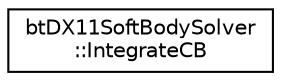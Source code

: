 digraph "Graphical Class Hierarchy"
{
  edge [fontname="Helvetica",fontsize="10",labelfontname="Helvetica",labelfontsize="10"];
  node [fontname="Helvetica",fontsize="10",shape=record];
  rankdir="LR";
  Node1 [label="btDX11SoftBodySolver\l::IntegrateCB",height=0.2,width=0.4,color="black", fillcolor="white", style="filled",URL="$structbt_d_x11_soft_body_solver_1_1_integrate_c_b.html"];
}
